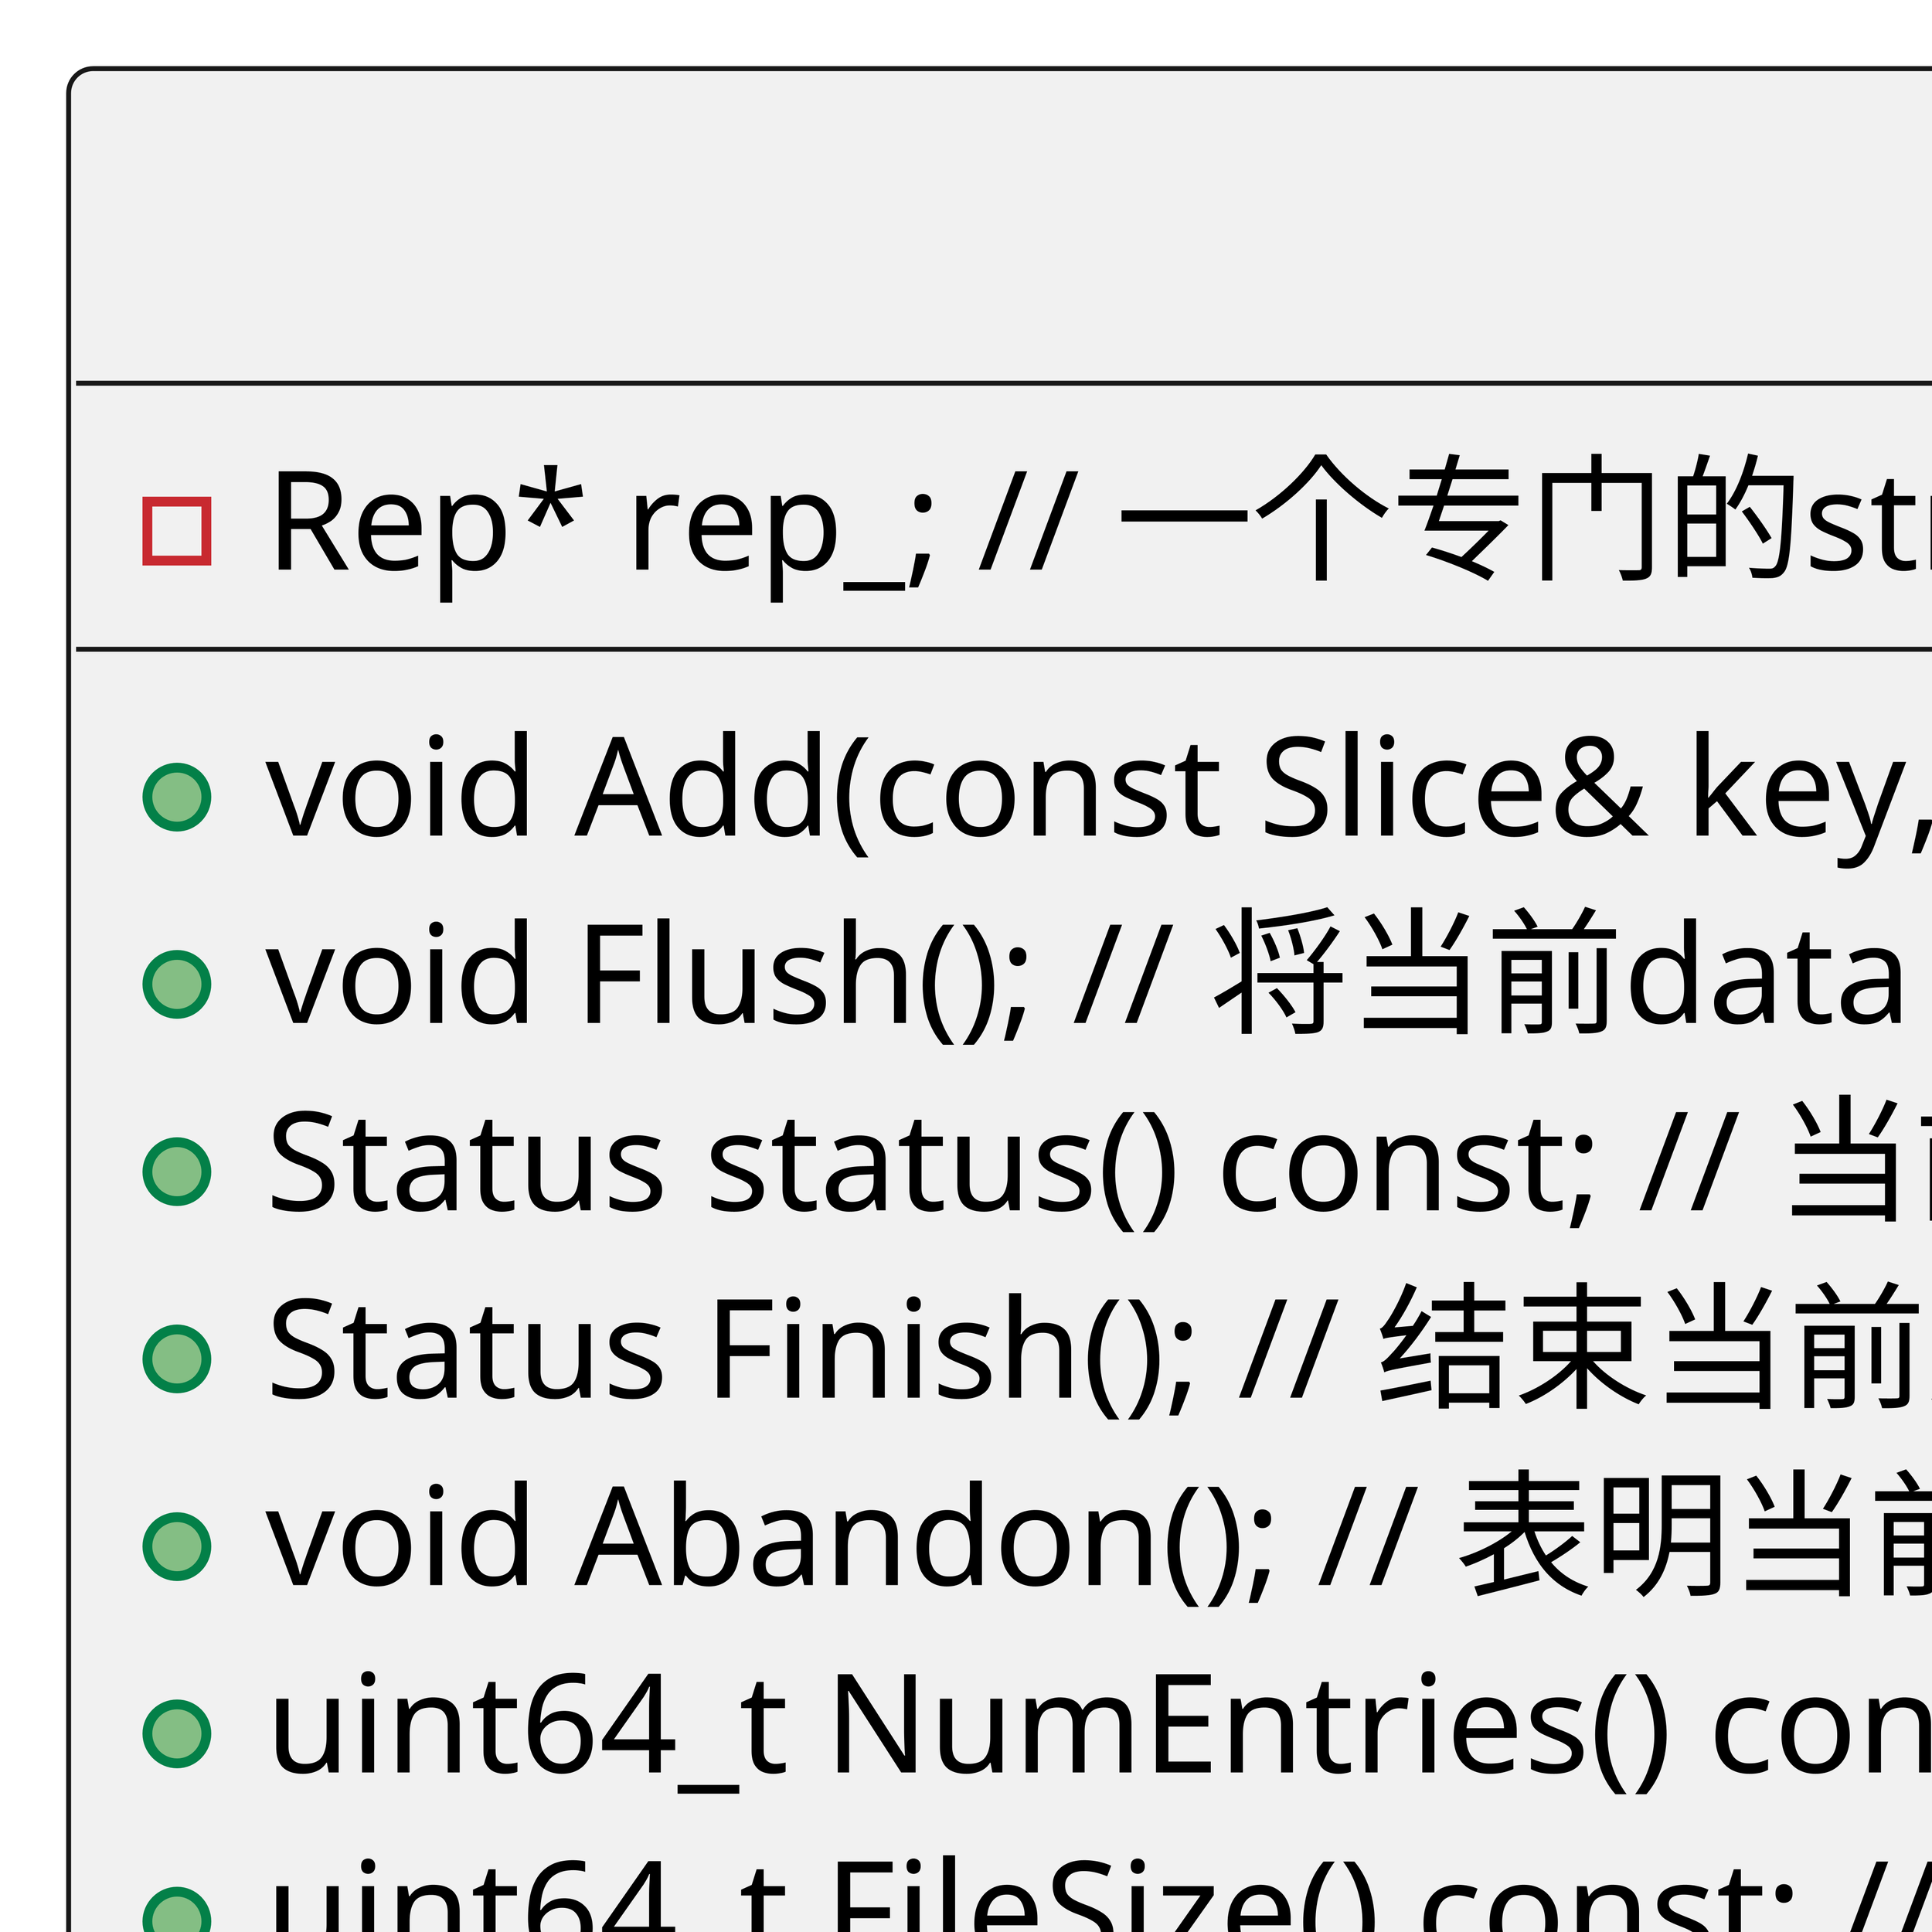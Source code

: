 @startuml
skinparam dpi 2000
class TableBuilder {
  -Rep* rep_; // 一个专门的struct结构存储TableBuilder配置和状态

  +void Add(const Slice& key, const Slice& value); // 往sst文件中写入一条数据
  +void Flush(); // 将当前data block写入到磁盘中
  +Status status() const; // 当前builder的状态
  +Status Finish(); // 结束当前文件的写入
  +void Abandon(); // 表明当前builder里面的内容应该被丢弃
  +uint64_t NumEntries() const; // builder里面一共插入的记录数量
  +uint64_t FileSize() const; // 当前所产生的sst文件的大小
  -bool ok() const; // 返回builder的状态
  -void WriteBlock(BlockBuilder* block, BlockHandle* handle); // 把block中的内容写入到handle指向的位置
  -void WriteRawBlock(const Slice& data, CompressionType, BlockHandle* handle); // 把data和compressionType写入到handle指向的位置
}
@enduml